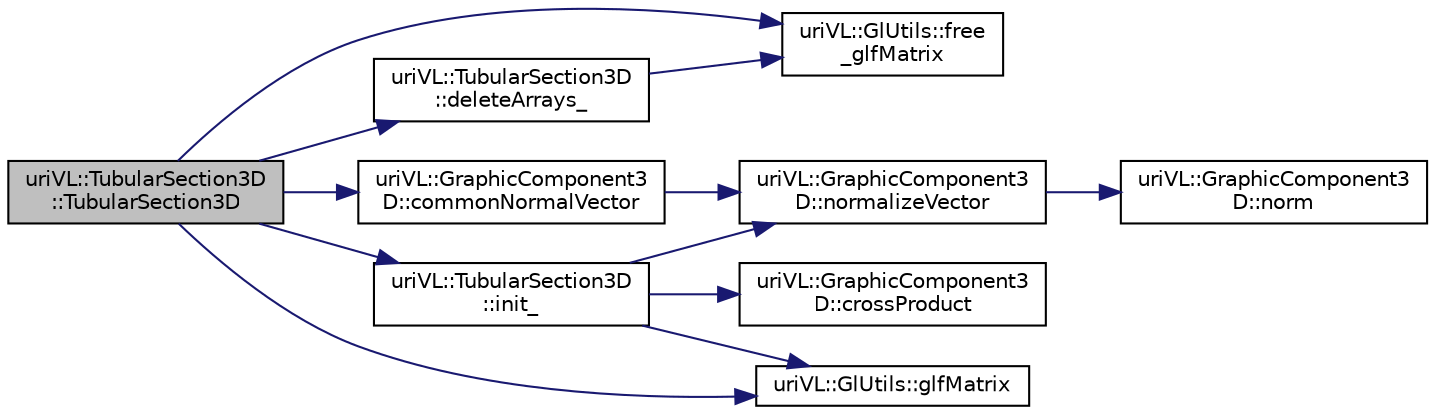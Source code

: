 digraph "uriVL::TubularSection3D::TubularSection3D"
{
  edge [fontname="Helvetica",fontsize="10",labelfontname="Helvetica",labelfontsize="10"];
  node [fontname="Helvetica",fontsize="10",shape=record];
  rankdir="LR";
  Node1 [label="uriVL::TubularSection3D\l::TubularSection3D",height=0.2,width=0.4,color="black", fillcolor="grey75", style="filled", fontcolor="black"];
  Node1 -> Node2 [color="midnightblue",fontsize="10",style="solid",fontname="Helvetica"];
  Node2 [label="uriVL::GraphicComponent3\lD::commonNormalVector",height=0.2,width=0.4,color="black", fillcolor="white", style="filled",URL="$classuriVL_1_1GraphicComponent3D.html#a7bf254f498811a614107b316c8b4e313"];
  Node2 -> Node3 [color="midnightblue",fontsize="10",style="solid",fontname="Helvetica"];
  Node3 [label="uriVL::GraphicComponent3\lD::normalizeVector",height=0.2,width=0.4,color="black", fillcolor="white", style="filled",URL="$classuriVL_1_1GraphicComponent3D.html#af099e3ae8ec18639dc520c69119df36b"];
  Node3 -> Node4 [color="midnightblue",fontsize="10",style="solid",fontname="Helvetica"];
  Node4 [label="uriVL::GraphicComponent3\lD::norm",height=0.2,width=0.4,color="black", fillcolor="white", style="filled",URL="$classuriVL_1_1GraphicComponent3D.html#a1ac3c968a0834a059e3df89b9fb99bea"];
  Node1 -> Node5 [color="midnightblue",fontsize="10",style="solid",fontname="Helvetica"];
  Node5 [label="uriVL::TubularSection3D\l::deleteArrays_",height=0.2,width=0.4,color="black", fillcolor="white", style="filled",URL="$classuriVL_1_1TubularSection3D.html#a67ec64d4f719331d597174233380ae04",tooltip="Delete all allocated arrays. "];
  Node5 -> Node6 [color="midnightblue",fontsize="10",style="solid",fontname="Helvetica"];
  Node6 [label="uriVL::GlUtils::free\l_glfMatrix",height=0.2,width=0.4,color="black", fillcolor="white", style="filled",URL="$classuriVL_1_1GlUtils.html#a19adc54e9b98b136b3a995faadbca6a6",tooltip="Frees the 2D array of GLfloat elements received as parameter. "];
  Node1 -> Node6 [color="midnightblue",fontsize="10",style="solid",fontname="Helvetica"];
  Node1 -> Node7 [color="midnightblue",fontsize="10",style="solid",fontname="Helvetica"];
  Node7 [label="uriVL::GlUtils::glfMatrix",height=0.2,width=0.4,color="black", fillcolor="white", style="filled",URL="$classuriVL_1_1GlUtils.html#a90ced760d48287d333171d2a46ad691a",tooltip="Allocates a 2D array of GLfloat elements that uses the index range specified by the parameters receiv..."];
  Node1 -> Node8 [color="midnightblue",fontsize="10",style="solid",fontname="Helvetica"];
  Node8 [label="uriVL::TubularSection3D\l::init_",height=0.2,width=0.4,color="black", fillcolor="white", style="filled",URL="$classuriVL_1_1TubularSection3D.html#aedb7d11e9c660c336a4dfe5e6f792c6d",tooltip="Initialize the cone. "];
  Node8 -> Node7 [color="midnightblue",fontsize="10",style="solid",fontname="Helvetica"];
  Node8 -> Node9 [color="midnightblue",fontsize="10",style="solid",fontname="Helvetica"];
  Node9 [label="uriVL::GraphicComponent3\lD::crossProduct",height=0.2,width=0.4,color="black", fillcolor="white", style="filled",URL="$classuriVL_1_1GraphicComponent3D.html#a19d8c7d7b7541e2cbc050776d19252fb"];
  Node8 -> Node3 [color="midnightblue",fontsize="10",style="solid",fontname="Helvetica"];
}
